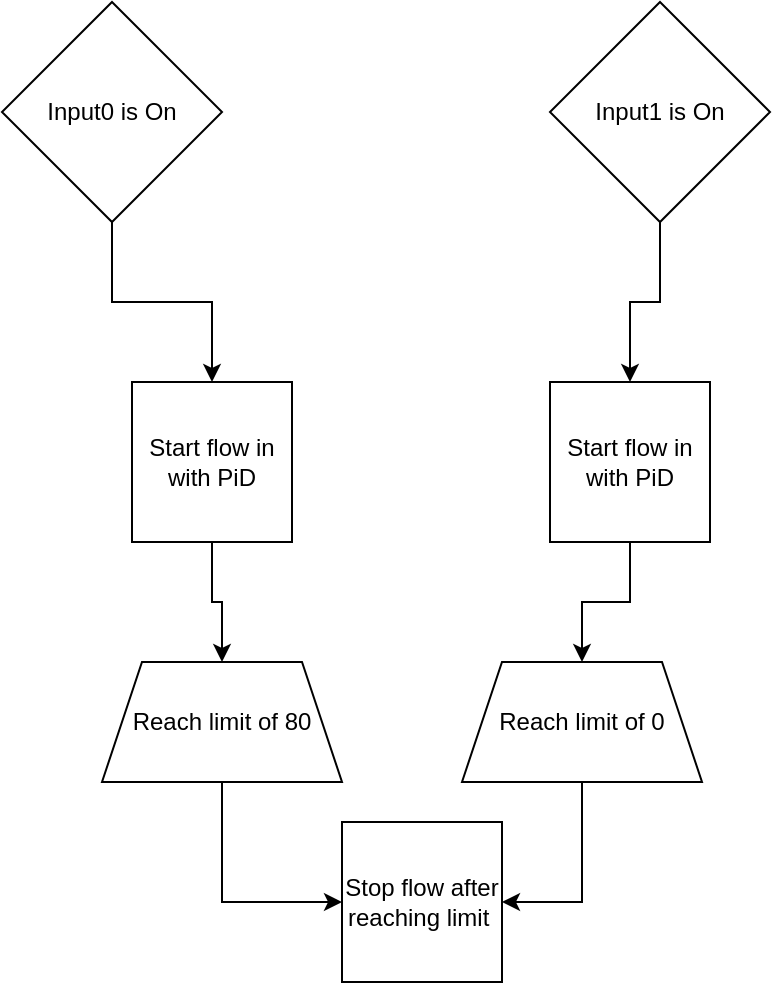 <mxfile version="21.3.8" type="device">
  <diagram name="Strona-1" id="o3XBVicY7QFt506plkZz">
    <mxGraphModel dx="1290" dy="573" grid="1" gridSize="10" guides="1" tooltips="1" connect="1" arrows="1" fold="1" page="1" pageScale="1" pageWidth="827" pageHeight="1169" math="0" shadow="0">
      <root>
        <mxCell id="0" />
        <mxCell id="1" parent="0" />
        <mxCell id="ME7bbySFGr6xeITDo412-3" style="edgeStyle=orthogonalEdgeStyle;rounded=0;orthogonalLoop=1;jettySize=auto;html=1;" edge="1" parent="1" source="ME7bbySFGr6xeITDo412-1" target="ME7bbySFGr6xeITDo412-2">
          <mxGeometry relative="1" as="geometry" />
        </mxCell>
        <mxCell id="ME7bbySFGr6xeITDo412-1" value="Input0 is On" style="rhombus;whiteSpace=wrap;html=1;" vertex="1" parent="1">
          <mxGeometry x="140" y="30" width="110" height="110" as="geometry" />
        </mxCell>
        <mxCell id="ME7bbySFGr6xeITDo412-5" style="edgeStyle=orthogonalEdgeStyle;rounded=0;orthogonalLoop=1;jettySize=auto;html=1;entryX=0.5;entryY=0;entryDx=0;entryDy=0;" edge="1" parent="1" source="ME7bbySFGr6xeITDo412-2" target="ME7bbySFGr6xeITDo412-4">
          <mxGeometry relative="1" as="geometry" />
        </mxCell>
        <mxCell id="ME7bbySFGr6xeITDo412-2" value="Start flow in with PiD" style="whiteSpace=wrap;html=1;aspect=fixed;" vertex="1" parent="1">
          <mxGeometry x="205" y="220" width="80" height="80" as="geometry" />
        </mxCell>
        <mxCell id="ME7bbySFGr6xeITDo412-7" style="edgeStyle=orthogonalEdgeStyle;rounded=0;orthogonalLoop=1;jettySize=auto;html=1;exitX=0.5;exitY=1;exitDx=0;exitDy=0;entryX=0;entryY=0.5;entryDx=0;entryDy=0;" edge="1" parent="1" source="ME7bbySFGr6xeITDo412-4" target="ME7bbySFGr6xeITDo412-6">
          <mxGeometry relative="1" as="geometry" />
        </mxCell>
        <mxCell id="ME7bbySFGr6xeITDo412-4" value="Reach limit of 80&lt;br&gt;" style="shape=trapezoid;perimeter=trapezoidPerimeter;whiteSpace=wrap;html=1;fixedSize=1;" vertex="1" parent="1">
          <mxGeometry x="190" y="360" width="120" height="60" as="geometry" />
        </mxCell>
        <mxCell id="ME7bbySFGr6xeITDo412-6" value="Stop flow after reaching limit&amp;nbsp;" style="whiteSpace=wrap;html=1;aspect=fixed;" vertex="1" parent="1">
          <mxGeometry x="310" y="440" width="80" height="80" as="geometry" />
        </mxCell>
        <mxCell id="ME7bbySFGr6xeITDo412-10" style="edgeStyle=orthogonalEdgeStyle;rounded=0;orthogonalLoop=1;jettySize=auto;html=1;exitX=0.5;exitY=1;exitDx=0;exitDy=0;entryX=0.5;entryY=0;entryDx=0;entryDy=0;" edge="1" parent="1" source="ME7bbySFGr6xeITDo412-8" target="ME7bbySFGr6xeITDo412-9">
          <mxGeometry relative="1" as="geometry" />
        </mxCell>
        <mxCell id="ME7bbySFGr6xeITDo412-8" value="Input1 is On" style="rhombus;whiteSpace=wrap;html=1;" vertex="1" parent="1">
          <mxGeometry x="414" y="30" width="110" height="110" as="geometry" />
        </mxCell>
        <mxCell id="ME7bbySFGr6xeITDo412-12" style="edgeStyle=orthogonalEdgeStyle;rounded=0;orthogonalLoop=1;jettySize=auto;html=1;exitX=0.5;exitY=1;exitDx=0;exitDy=0;entryX=0.5;entryY=0;entryDx=0;entryDy=0;" edge="1" parent="1" source="ME7bbySFGr6xeITDo412-9" target="ME7bbySFGr6xeITDo412-11">
          <mxGeometry relative="1" as="geometry" />
        </mxCell>
        <mxCell id="ME7bbySFGr6xeITDo412-9" value="Start flow in with PiD" style="whiteSpace=wrap;html=1;aspect=fixed;" vertex="1" parent="1">
          <mxGeometry x="414" y="220" width="80" height="80" as="geometry" />
        </mxCell>
        <mxCell id="ME7bbySFGr6xeITDo412-13" style="edgeStyle=orthogonalEdgeStyle;rounded=0;orthogonalLoop=1;jettySize=auto;html=1;exitX=0.5;exitY=1;exitDx=0;exitDy=0;entryX=1;entryY=0.5;entryDx=0;entryDy=0;" edge="1" parent="1" source="ME7bbySFGr6xeITDo412-11" target="ME7bbySFGr6xeITDo412-6">
          <mxGeometry relative="1" as="geometry" />
        </mxCell>
        <mxCell id="ME7bbySFGr6xeITDo412-11" value="Reach limit of 0" style="shape=trapezoid;perimeter=trapezoidPerimeter;whiteSpace=wrap;html=1;fixedSize=1;" vertex="1" parent="1">
          <mxGeometry x="370" y="360" width="120" height="60" as="geometry" />
        </mxCell>
      </root>
    </mxGraphModel>
  </diagram>
</mxfile>
